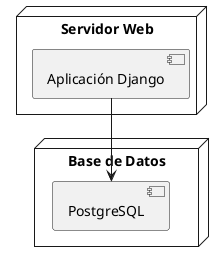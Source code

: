 @startuml
node "Servidor Web" {
    [Aplicación Django]
}

node "Base de Datos" {
    [PostgreSQL]
}

[Aplicación Django] --> [PostgreSQL]
@enduml
